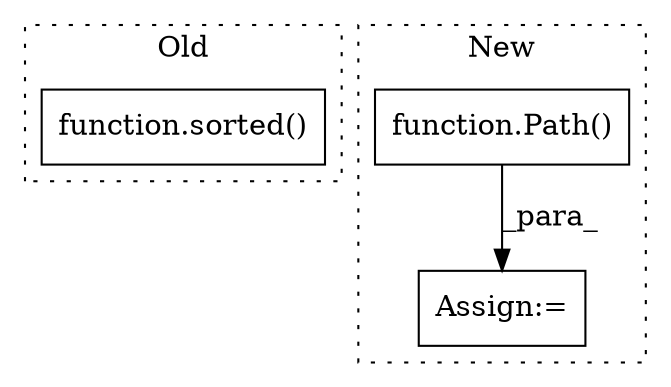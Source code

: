 digraph G {
subgraph cluster0 {
1 [label="function.sorted()" a="75" s="1333,1356" l="7,1" shape="box"];
label = "Old";
style="dotted";
}
subgraph cluster1 {
2 [label="function.Path()" a="75" s="1935,1988" l="5,1" shape="box"];
3 [label="Assign:=" a="68" s="1932" l="3" shape="box"];
label = "New";
style="dotted";
}
2 -> 3 [label="_para_"];
}